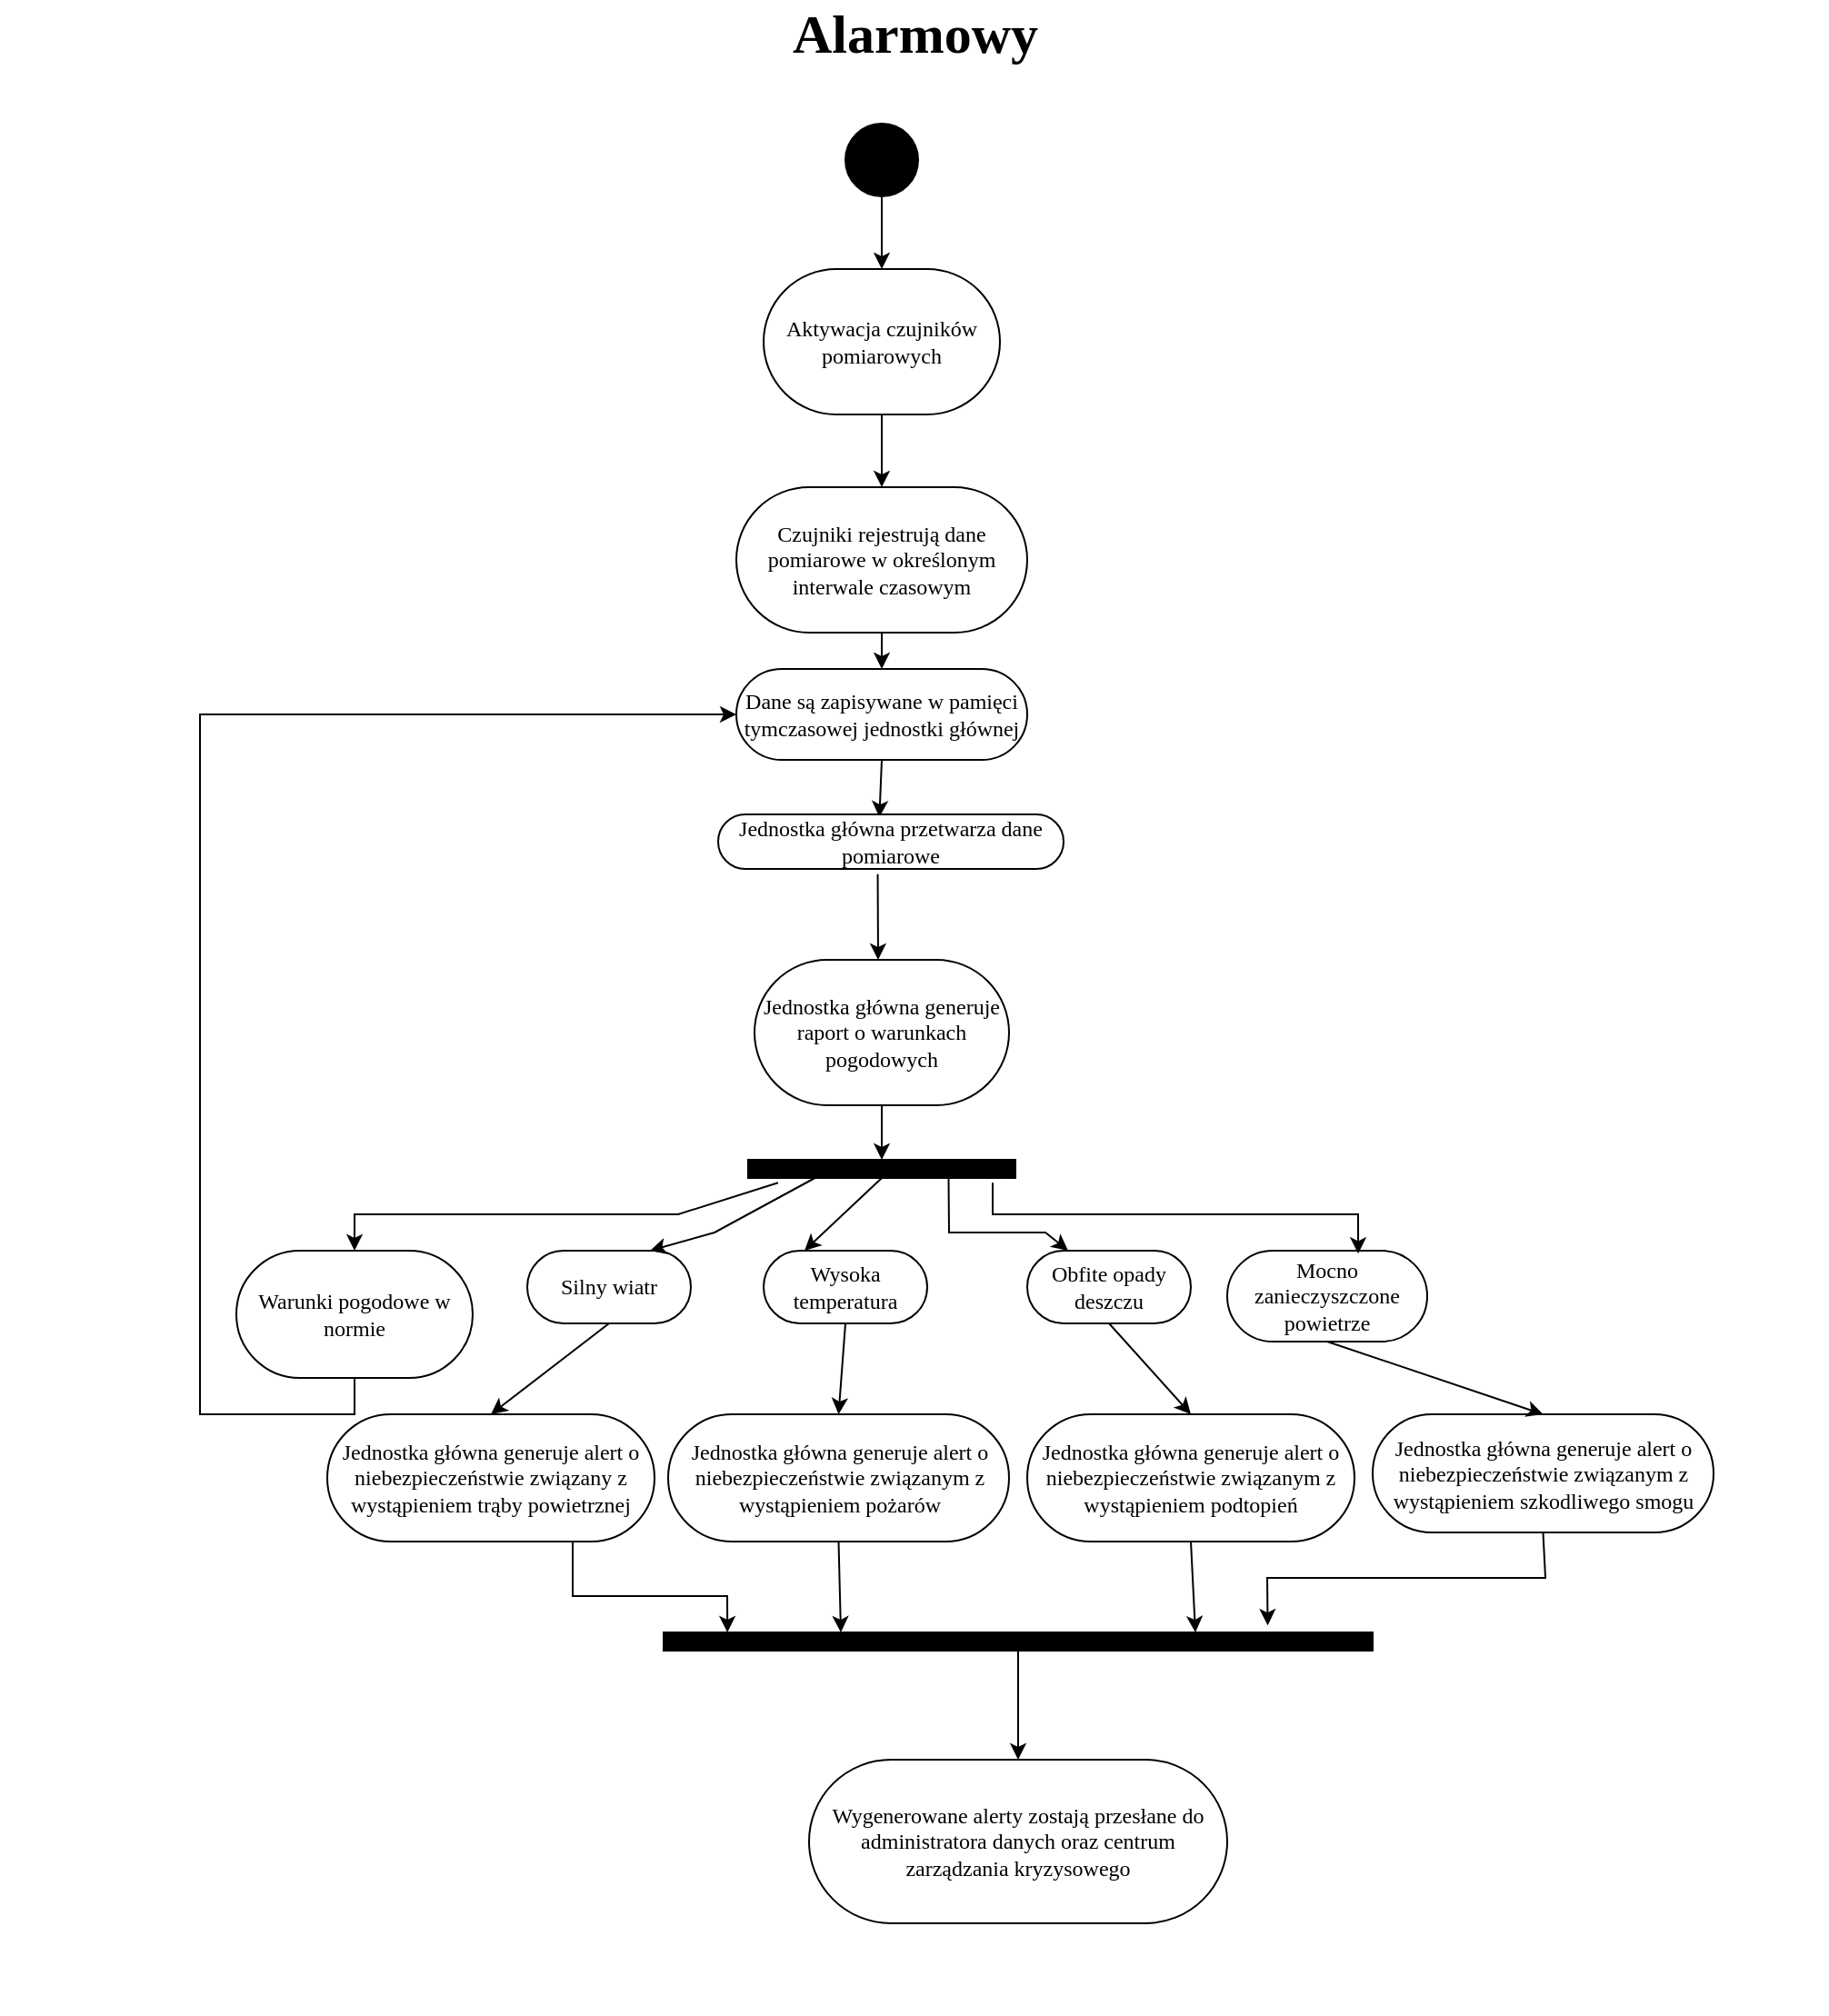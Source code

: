 <mxfile>
    <diagram name="Page-1" id="0783ab3e-0a74-02c8-0abd-f7b4e66b4bec">
        <mxGraphModel dx="1762" dy="1150" grid="1" gridSize="10" guides="1" tooltips="1" connect="1" arrows="1" fold="1" page="1" pageScale="1" pageWidth="850" pageHeight="1100" background="none" math="0" shadow="0">
            <root>
                <mxCell id="0"/>
                <mxCell id="1" parent="0"/>
                <mxCell id="1c1d494c118603dd-1" value="&lt;font style=&quot;font-size: 30px;&quot;&gt;Alarmowy&lt;/font&gt;" style="swimlane;html=1;childLayout=stackLayout;startSize=20;rounded=0;shadow=0;comic=0;labelBackgroundColor=none;strokeWidth=1;fontFamily=Verdana;fontSize=12;align=center;strokeColor=none;fillColor=none;" parent="1" vertex="1">
                    <mxGeometry x="40" y="20" width="1005" height="1100" as="geometry"/>
                </mxCell>
                <mxCell id="1c1d494c118603dd-2" value="" style="swimlane;html=1;startSize=20;strokeColor=none;fillColor=none;" parent="1c1d494c118603dd-1" vertex="1">
                    <mxGeometry y="20" width="365" height="1080" as="geometry"/>
                </mxCell>
                <mxCell id="Uo7Irkf6zsS0KQm-anh8-19" value="Warunki pogodowe w normie" style="rounded=1;whiteSpace=wrap;html=1;shadow=0;comic=0;labelBackgroundColor=none;strokeWidth=1;fontFamily=Verdana;fontSize=12;align=center;arcSize=50;" parent="1c1d494c118603dd-2" vertex="1">
                    <mxGeometry x="130" y="660" width="130" height="70" as="geometry"/>
                </mxCell>
                <mxCell id="Uo7Irkf6zsS0KQm-anh8-22" value="Silny wiatr" style="rounded=1;whiteSpace=wrap;html=1;shadow=0;comic=0;labelBackgroundColor=none;strokeWidth=1;fontFamily=Verdana;fontSize=12;align=center;arcSize=50;" parent="1c1d494c118603dd-2" vertex="1">
                    <mxGeometry x="290" y="660" width="90" height="40" as="geometry"/>
                </mxCell>
                <mxCell id="Uo7Irkf6zsS0KQm-anh8-32" value="Jednostka główna generuje alert o niebezpieczeństwie związany z wystąpieniem trąby powietrznej" style="rounded=1;whiteSpace=wrap;html=1;shadow=0;comic=0;labelBackgroundColor=none;strokeWidth=1;fontFamily=Verdana;fontSize=12;align=center;arcSize=50;" parent="1c1d494c118603dd-2" vertex="1">
                    <mxGeometry x="180" y="750" width="180" height="70" as="geometry"/>
                </mxCell>
                <mxCell id="Uo7Irkf6zsS0KQm-anh8-36" value="" style="endArrow=classic;html=1;rounded=0;exitX=0.5;exitY=1;exitDx=0;exitDy=0;entryX=0.5;entryY=0;entryDx=0;entryDy=0;" parent="1c1d494c118603dd-2" source="Uo7Irkf6zsS0KQm-anh8-22" target="Uo7Irkf6zsS0KQm-anh8-32" edge="1">
                    <mxGeometry width="50" height="50" relative="1" as="geometry">
                        <mxPoint x="280" y="910" as="sourcePoint"/>
                        <mxPoint x="330" y="860" as="targetPoint"/>
                    </mxGeometry>
                </mxCell>
                <mxCell id="1c1d494c118603dd-3" value="" style="swimlane;html=1;startSize=20;fillColor=none;strokeColor=none;" parent="1c1d494c118603dd-1" vertex="1">
                    <mxGeometry x="365" y="20" width="390" height="1080" as="geometry"/>
                </mxCell>
                <mxCell id="60571a20871a0731-4" value="" style="ellipse;whiteSpace=wrap;html=1;rounded=0;shadow=0;comic=0;labelBackgroundColor=none;strokeWidth=1;fillColor=#000000;fontFamily=Verdana;fontSize=12;align=center;" parent="1c1d494c118603dd-3" vertex="1">
                    <mxGeometry x="100" y="40" width="40" height="40" as="geometry"/>
                </mxCell>
                <mxCell id="Uo7Irkf6zsS0KQm-anh8-3" value="Aktywacja czujników pomiarowych" style="rounded=1;whiteSpace=wrap;html=1;shadow=0;comic=0;labelBackgroundColor=none;strokeWidth=1;fontFamily=Verdana;fontSize=12;align=center;arcSize=50;" parent="1c1d494c118603dd-3" vertex="1">
                    <mxGeometry x="55" y="120" width="130" height="80" as="geometry"/>
                </mxCell>
                <mxCell id="Uo7Irkf6zsS0KQm-anh8-4" value="Czujniki rejestrują dane pomiarowe w określonym interwale czasowym" style="rounded=1;whiteSpace=wrap;html=1;shadow=0;comic=0;labelBackgroundColor=none;strokeWidth=1;fontFamily=Verdana;fontSize=12;align=center;arcSize=50;" parent="1c1d494c118603dd-3" vertex="1">
                    <mxGeometry x="40" y="240" width="160" height="80" as="geometry"/>
                </mxCell>
                <mxCell id="Uo7Irkf6zsS0KQm-anh8-5" value="" style="endArrow=classic;html=1;rounded=0;exitX=0.5;exitY=1;exitDx=0;exitDy=0;entryX=0.5;entryY=0;entryDx=0;entryDy=0;" parent="1c1d494c118603dd-3" source="60571a20871a0731-4" target="Uo7Irkf6zsS0KQm-anh8-3" edge="1">
                    <mxGeometry width="50" height="50" relative="1" as="geometry">
                        <mxPoint x="110" y="430" as="sourcePoint"/>
                        <mxPoint x="160" y="380" as="targetPoint"/>
                    </mxGeometry>
                </mxCell>
                <mxCell id="Uo7Irkf6zsS0KQm-anh8-6" value="" style="endArrow=classic;html=1;rounded=0;exitX=0.5;exitY=1;exitDx=0;exitDy=0;entryX=0.5;entryY=0;entryDx=0;entryDy=0;" parent="1c1d494c118603dd-3" source="Uo7Irkf6zsS0KQm-anh8-3" target="Uo7Irkf6zsS0KQm-anh8-4" edge="1">
                    <mxGeometry width="50" height="50" relative="1" as="geometry">
                        <mxPoint x="110" y="450" as="sourcePoint"/>
                        <mxPoint x="160" y="400" as="targetPoint"/>
                    </mxGeometry>
                </mxCell>
                <mxCell id="Uo7Irkf6zsS0KQm-anh8-7" value="Dane są zapisywane w pamięci tymczasowej jednostki głównej" style="rounded=1;whiteSpace=wrap;html=1;shadow=0;comic=0;labelBackgroundColor=none;strokeWidth=1;fontFamily=Verdana;fontSize=12;align=center;arcSize=50;" parent="1c1d494c118603dd-3" vertex="1">
                    <mxGeometry x="40" y="340" width="160" height="50" as="geometry"/>
                </mxCell>
                <mxCell id="Uo7Irkf6zsS0KQm-anh8-9" value="" style="endArrow=classic;html=1;rounded=0;exitX=0.5;exitY=1;exitDx=0;exitDy=0;entryX=0.5;entryY=0;entryDx=0;entryDy=0;" parent="1c1d494c118603dd-3" source="Uo7Irkf6zsS0KQm-anh8-4" target="Uo7Irkf6zsS0KQm-anh8-7" edge="1">
                    <mxGeometry width="50" height="50" relative="1" as="geometry">
                        <mxPoint x="100" y="520" as="sourcePoint"/>
                        <mxPoint x="150" y="470" as="targetPoint"/>
                    </mxGeometry>
                </mxCell>
                <mxCell id="Uo7Irkf6zsS0KQm-anh8-10" value="" style="endArrow=classic;html=1;rounded=0;exitX=0.5;exitY=1;exitDx=0;exitDy=0;entryX=0.457;entryY=0.155;entryDx=0;entryDy=0;entryPerimeter=0;" parent="1c1d494c118603dd-3" source="Uo7Irkf6zsS0KQm-anh8-7" edge="1">
                    <mxGeometry width="50" height="50" relative="1" as="geometry">
                        <mxPoint x="120" y="530" as="sourcePoint"/>
                        <mxPoint x="118.679" y="421.55" as="targetPoint"/>
                    </mxGeometry>
                </mxCell>
                <mxCell id="Uo7Irkf6zsS0KQm-anh8-14" value="Jednostka główna przetwarza dane pomiarowe" style="rounded=1;whiteSpace=wrap;html=1;shadow=0;comic=0;labelBackgroundColor=none;strokeWidth=1;fontFamily=Verdana;fontSize=12;align=center;arcSize=50;" parent="1c1d494c118603dd-3" vertex="1">
                    <mxGeometry x="30" y="420" width="190" height="30" as="geometry"/>
                </mxCell>
                <mxCell id="Uo7Irkf6zsS0KQm-anh8-15" value="" style="endArrow=classic;html=1;rounded=0;exitX=0.462;exitY=1.097;exitDx=0;exitDy=0;exitPerimeter=0;" parent="1c1d494c118603dd-3" source="Uo7Irkf6zsS0KQm-anh8-14" edge="1">
                    <mxGeometry width="50" height="50" relative="1" as="geometry">
                        <mxPoint x="60" y="560" as="sourcePoint"/>
                        <mxPoint x="118" y="500" as="targetPoint"/>
                    </mxGeometry>
                </mxCell>
                <mxCell id="Uo7Irkf6zsS0KQm-anh8-18" value="Jednostka główna generuje raport o warunkach pogodowych" style="rounded=1;whiteSpace=wrap;html=1;shadow=0;comic=0;labelBackgroundColor=none;strokeWidth=1;fontFamily=Verdana;fontSize=12;align=center;arcSize=50;" parent="1c1d494c118603dd-3" vertex="1">
                    <mxGeometry x="50" y="500" width="140" height="80" as="geometry"/>
                </mxCell>
                <mxCell id="Uo7Irkf6zsS0KQm-anh8-20" value="" style="whiteSpace=wrap;html=1;rounded=0;shadow=0;comic=0;labelBackgroundColor=none;strokeWidth=1;fillColor=#000000;fontFamily=Verdana;fontSize=12;align=center;rotation=0;" parent="1c1d494c118603dd-3" vertex="1">
                    <mxGeometry x="46.5" y="610" width="147" height="10" as="geometry"/>
                </mxCell>
                <mxCell id="Uo7Irkf6zsS0KQm-anh8-21" value="" style="endArrow=classic;html=1;rounded=0;exitX=0.5;exitY=1;exitDx=0;exitDy=0;entryX=0.5;entryY=0;entryDx=0;entryDy=0;" parent="1c1d494c118603dd-3" source="Uo7Irkf6zsS0KQm-anh8-18" target="Uo7Irkf6zsS0KQm-anh8-20" edge="1">
                    <mxGeometry width="50" height="50" relative="1" as="geometry">
                        <mxPoint x="90" y="710" as="sourcePoint"/>
                        <mxPoint x="140" y="660" as="targetPoint"/>
                    </mxGeometry>
                </mxCell>
                <mxCell id="Uo7Irkf6zsS0KQm-anh8-23" value="Wysoka temperatura" style="rounded=1;whiteSpace=wrap;html=1;shadow=0;comic=0;labelBackgroundColor=none;strokeWidth=1;fontFamily=Verdana;fontSize=12;align=center;arcSize=50;" parent="1c1d494c118603dd-3" vertex="1">
                    <mxGeometry x="55" y="660" width="90" height="40" as="geometry"/>
                </mxCell>
                <mxCell id="Uo7Irkf6zsS0KQm-anh8-24" value="Obfite opady deszczu" style="rounded=1;whiteSpace=wrap;html=1;shadow=0;comic=0;labelBackgroundColor=none;strokeWidth=1;fontFamily=Verdana;fontSize=12;align=center;arcSize=50;" parent="1c1d494c118603dd-3" vertex="1">
                    <mxGeometry x="200" y="660" width="90" height="40" as="geometry"/>
                </mxCell>
                <mxCell id="Uo7Irkf6zsS0KQm-anh8-25" value="Mocno zanieczyszczone powietrze" style="rounded=1;whiteSpace=wrap;html=1;shadow=0;comic=0;labelBackgroundColor=none;strokeWidth=1;fontFamily=Verdana;fontSize=12;align=center;arcSize=50;" parent="1c1d494c118603dd-3" vertex="1">
                    <mxGeometry x="310" y="660" width="110" height="50" as="geometry"/>
                </mxCell>
                <mxCell id="Uo7Irkf6zsS0KQm-anh8-28" value="" style="endArrow=classic;html=1;rounded=0;exitX=0.5;exitY=1;exitDx=0;exitDy=0;entryX=0.25;entryY=0;entryDx=0;entryDy=0;" parent="1c1d494c118603dd-3" source="Uo7Irkf6zsS0KQm-anh8-20" target="Uo7Irkf6zsS0KQm-anh8-23" edge="1">
                    <mxGeometry width="50" height="50" relative="1" as="geometry">
                        <mxPoint x="130" y="790" as="sourcePoint"/>
                        <mxPoint x="180" y="740" as="targetPoint"/>
                    </mxGeometry>
                </mxCell>
                <mxCell id="Uo7Irkf6zsS0KQm-anh8-29" value="" style="endArrow=classic;html=1;rounded=0;exitX=0.75;exitY=1;exitDx=0;exitDy=0;entryX=0.25;entryY=0;entryDx=0;entryDy=0;" parent="1c1d494c118603dd-3" source="Uo7Irkf6zsS0KQm-anh8-20" target="Uo7Irkf6zsS0KQm-anh8-24" edge="1">
                    <mxGeometry width="50" height="50" relative="1" as="geometry">
                        <mxPoint x="260" y="780" as="sourcePoint"/>
                        <mxPoint x="310" y="730" as="targetPoint"/>
                        <Array as="points">
                            <mxPoint x="157" y="650"/>
                            <mxPoint x="210" y="650"/>
                        </Array>
                    </mxGeometry>
                </mxCell>
                <mxCell id="Uo7Irkf6zsS0KQm-anh8-30" value="" style="endArrow=classic;html=1;rounded=0;exitX=0.915;exitY=1.264;exitDx=0;exitDy=0;exitPerimeter=0;entryX=0.655;entryY=0.033;entryDx=0;entryDy=0;entryPerimeter=0;" parent="1c1d494c118603dd-3" source="Uo7Irkf6zsS0KQm-anh8-20" target="Uo7Irkf6zsS0KQm-anh8-25" edge="1">
                    <mxGeometry width="50" height="50" relative="1" as="geometry">
                        <mxPoint x="210" y="810" as="sourcePoint"/>
                        <mxPoint x="260" y="760" as="targetPoint"/>
                        <Array as="points">
                            <mxPoint x="181" y="640"/>
                            <mxPoint x="250" y="640"/>
                            <mxPoint x="382" y="640"/>
                        </Array>
                    </mxGeometry>
                </mxCell>
                <mxCell id="Uo7Irkf6zsS0KQm-anh8-33" value="Jednostka główna generuje alert o niebezpieczeństwie związanym z wystąpieniem pożarów" style="rounded=1;whiteSpace=wrap;html=1;shadow=0;comic=0;labelBackgroundColor=none;strokeWidth=1;fontFamily=Verdana;fontSize=12;align=center;arcSize=50;" parent="1c1d494c118603dd-3" vertex="1">
                    <mxGeometry x="2.5" y="750" width="187.5" height="70" as="geometry"/>
                </mxCell>
                <mxCell id="Uo7Irkf6zsS0KQm-anh8-34" value="Jednostka główna generuje alert o niebezpieczeństwie związanym z wystąpieniem podtopień" style="rounded=1;whiteSpace=wrap;html=1;shadow=0;comic=0;labelBackgroundColor=none;strokeWidth=1;fontFamily=Verdana;fontSize=12;align=center;arcSize=50;" parent="1c1d494c118603dd-3" vertex="1">
                    <mxGeometry x="200" y="750" width="180" height="70" as="geometry"/>
                </mxCell>
                <mxCell id="Uo7Irkf6zsS0KQm-anh8-37" value="" style="endArrow=classic;html=1;rounded=0;exitX=0.5;exitY=1;exitDx=0;exitDy=0;entryX=0.5;entryY=0;entryDx=0;entryDy=0;" parent="1c1d494c118603dd-3" source="Uo7Irkf6zsS0KQm-anh8-23" target="Uo7Irkf6zsS0KQm-anh8-33" edge="1">
                    <mxGeometry width="50" height="50" relative="1" as="geometry">
                        <mxPoint x="95" y="930" as="sourcePoint"/>
                        <mxPoint x="145" y="880" as="targetPoint"/>
                    </mxGeometry>
                </mxCell>
                <mxCell id="Uo7Irkf6zsS0KQm-anh8-38" value="" style="endArrow=classic;html=1;rounded=0;exitX=0.5;exitY=1;exitDx=0;exitDy=0;entryX=0.5;entryY=0;entryDx=0;entryDy=0;" parent="1c1d494c118603dd-3" source="Uo7Irkf6zsS0KQm-anh8-24" target="Uo7Irkf6zsS0KQm-anh8-34" edge="1">
                    <mxGeometry width="50" height="50" relative="1" as="geometry">
                        <mxPoint x="205" y="900" as="sourcePoint"/>
                        <mxPoint x="255" y="850" as="targetPoint"/>
                    </mxGeometry>
                </mxCell>
                <mxCell id="Uo7Irkf6zsS0KQm-anh8-40" value="" style="whiteSpace=wrap;html=1;rounded=0;shadow=0;comic=0;labelBackgroundColor=none;strokeWidth=1;fillColor=#000000;fontFamily=Verdana;fontSize=12;align=center;rotation=0;" parent="1c1d494c118603dd-3" vertex="1">
                    <mxGeometry y="870" width="390" height="10" as="geometry"/>
                </mxCell>
                <mxCell id="Uo7Irkf6zsS0KQm-anh8-42" value="" style="endArrow=classic;html=1;rounded=0;exitX=0.5;exitY=1;exitDx=0;exitDy=0;entryX=0.25;entryY=0;entryDx=0;entryDy=0;" parent="1c1d494c118603dd-3" source="Uo7Irkf6zsS0KQm-anh8-33" target="Uo7Irkf6zsS0KQm-anh8-40" edge="1">
                    <mxGeometry width="50" height="50" relative="1" as="geometry">
                        <mxPoint x="285" y="720" as="sourcePoint"/>
                        <mxPoint x="335" y="670" as="targetPoint"/>
                    </mxGeometry>
                </mxCell>
                <mxCell id="Uo7Irkf6zsS0KQm-anh8-43" value="" style="endArrow=classic;html=1;rounded=0;exitX=0.5;exitY=1;exitDx=0;exitDy=0;entryX=0.75;entryY=0;entryDx=0;entryDy=0;" parent="1c1d494c118603dd-3" source="Uo7Irkf6zsS0KQm-anh8-34" target="Uo7Irkf6zsS0KQm-anh8-40" edge="1">
                    <mxGeometry width="50" height="50" relative="1" as="geometry">
                        <mxPoint x="285" y="720" as="sourcePoint"/>
                        <mxPoint x="335" y="670" as="targetPoint"/>
                    </mxGeometry>
                </mxCell>
                <mxCell id="Uo7Irkf6zsS0KQm-anh8-45" value="" style="endArrow=classic;html=1;rounded=0;exitX=0.5;exitY=1;exitDx=0;exitDy=0;" parent="1c1d494c118603dd-3" source="Uo7Irkf6zsS0KQm-anh8-40" edge="1">
                    <mxGeometry width="50" height="50" relative="1" as="geometry">
                        <mxPoint x="165" y="980" as="sourcePoint"/>
                        <mxPoint x="195" y="940" as="targetPoint"/>
                    </mxGeometry>
                </mxCell>
                <mxCell id="Uo7Irkf6zsS0KQm-anh8-46" value="Wygenerowane alerty zostają przesłane do administratora danych oraz centrum zarządzania kryzysowego" style="rounded=1;whiteSpace=wrap;html=1;shadow=0;comic=0;labelBackgroundColor=none;strokeWidth=1;fontFamily=Verdana;fontSize=12;align=center;arcSize=50;" parent="1c1d494c118603dd-3" vertex="1">
                    <mxGeometry x="80" y="940" width="230" height="90" as="geometry"/>
                </mxCell>
                <mxCell id="1c1d494c118603dd-4" value="" style="swimlane;html=1;startSize=20;fillColor=none;strokeColor=none;" parent="1c1d494c118603dd-1" vertex="1">
                    <mxGeometry x="755" y="20" width="250" height="1080" as="geometry"/>
                </mxCell>
                <mxCell id="Uo7Irkf6zsS0KQm-anh8-35" value="Jednostka główna generuje alert o niebezpieczeństwie związanym z wystąpieniem szkodliwego smogu" style="rounded=1;whiteSpace=wrap;html=1;shadow=0;comic=0;labelBackgroundColor=none;strokeWidth=1;fontFamily=Verdana;fontSize=12;align=center;arcSize=50;" parent="1c1d494c118603dd-4" vertex="1">
                    <mxGeometry y="750" width="187.5" height="65" as="geometry"/>
                </mxCell>
                <mxCell id="Uo7Irkf6zsS0KQm-anh8-26" value="" style="endArrow=classic;html=1;rounded=0;exitX=0.112;exitY=1.264;exitDx=0;exitDy=0;exitPerimeter=0;entryX=0.5;entryY=0;entryDx=0;entryDy=0;" parent="1c1d494c118603dd-1" source="Uo7Irkf6zsS0KQm-anh8-20" target="Uo7Irkf6zsS0KQm-anh8-19" edge="1">
                    <mxGeometry width="50" height="50" relative="1" as="geometry">
                        <mxPoint x="370" y="660" as="sourcePoint"/>
                        <mxPoint x="170" y="590" as="targetPoint"/>
                        <Array as="points">
                            <mxPoint x="373" y="660"/>
                            <mxPoint x="195" y="660"/>
                        </Array>
                    </mxGeometry>
                </mxCell>
                <mxCell id="Uo7Irkf6zsS0KQm-anh8-27" value="" style="endArrow=classic;html=1;rounded=0;exitX=0.25;exitY=1;exitDx=0;exitDy=0;entryX=0.75;entryY=0;entryDx=0;entryDy=0;" parent="1c1d494c118603dd-1" source="Uo7Irkf6zsS0KQm-anh8-20" target="Uo7Irkf6zsS0KQm-anh8-22" edge="1">
                    <mxGeometry width="50" height="50" relative="1" as="geometry">
                        <mxPoint x="420" y="810" as="sourcePoint"/>
                        <mxPoint x="470" y="760" as="targetPoint"/>
                        <Array as="points">
                            <mxPoint x="393" y="670"/>
                        </Array>
                    </mxGeometry>
                </mxCell>
                <mxCell id="Uo7Irkf6zsS0KQm-anh8-31" value="" style="endArrow=classic;html=1;rounded=0;exitX=0.5;exitY=1;exitDx=0;exitDy=0;entryX=0;entryY=0.5;entryDx=0;entryDy=0;" parent="1c1d494c118603dd-1" source="Uo7Irkf6zsS0KQm-anh8-19" target="Uo7Irkf6zsS0KQm-anh8-7" edge="1">
                    <mxGeometry width="50" height="50" relative="1" as="geometry">
                        <mxPoint x="100" y="650" as="sourcePoint"/>
                        <mxPoint x="270" y="380" as="targetPoint"/>
                        <Array as="points">
                            <mxPoint x="195" y="770"/>
                            <mxPoint x="110" y="770"/>
                            <mxPoint x="110" y="385"/>
                        </Array>
                    </mxGeometry>
                </mxCell>
                <mxCell id="Uo7Irkf6zsS0KQm-anh8-39" value="" style="endArrow=classic;html=1;rounded=0;exitX=0.5;exitY=1;exitDx=0;exitDy=0;entryX=0.5;entryY=0;entryDx=0;entryDy=0;" parent="1c1d494c118603dd-1" source="Uo7Irkf6zsS0KQm-anh8-25" target="Uo7Irkf6zsS0KQm-anh8-35" edge="1">
                    <mxGeometry width="50" height="50" relative="1" as="geometry">
                        <mxPoint x="720" y="940" as="sourcePoint"/>
                        <mxPoint x="770" y="890" as="targetPoint"/>
                    </mxGeometry>
                </mxCell>
                <mxCell id="Uo7Irkf6zsS0KQm-anh8-41" value="" style="endArrow=classic;html=1;rounded=0;exitX=0.75;exitY=1;exitDx=0;exitDy=0;entryX=0.09;entryY=0;entryDx=0;entryDy=0;entryPerimeter=0;" parent="1c1d494c118603dd-1" source="Uo7Irkf6zsS0KQm-anh8-32" target="Uo7Irkf6zsS0KQm-anh8-40" edge="1">
                    <mxGeometry width="50" height="50" relative="1" as="geometry">
                        <mxPoint x="280" y="970" as="sourcePoint"/>
                        <mxPoint x="440" y="870" as="targetPoint"/>
                        <Array as="points">
                            <mxPoint x="315" y="870"/>
                            <mxPoint x="400" y="870"/>
                        </Array>
                    </mxGeometry>
                </mxCell>
                <mxCell id="Uo7Irkf6zsS0KQm-anh8-44" value="" style="endArrow=classic;html=1;rounded=0;exitX=0.5;exitY=1;exitDx=0;exitDy=0;entryX=0.852;entryY=-0.391;entryDx=0;entryDy=0;entryPerimeter=0;" parent="1c1d494c118603dd-1" source="Uo7Irkf6zsS0KQm-anh8-35" target="Uo7Irkf6zsS0KQm-anh8-40" edge="1">
                    <mxGeometry width="50" height="50" relative="1" as="geometry">
                        <mxPoint x="830" y="920" as="sourcePoint"/>
                        <mxPoint x="690" y="860" as="targetPoint"/>
                        <Array as="points">
                            <mxPoint x="850" y="860"/>
                            <mxPoint x="697" y="860"/>
                        </Array>
                    </mxGeometry>
                </mxCell>
            </root>
        </mxGraphModel>
    </diagram>
</mxfile>